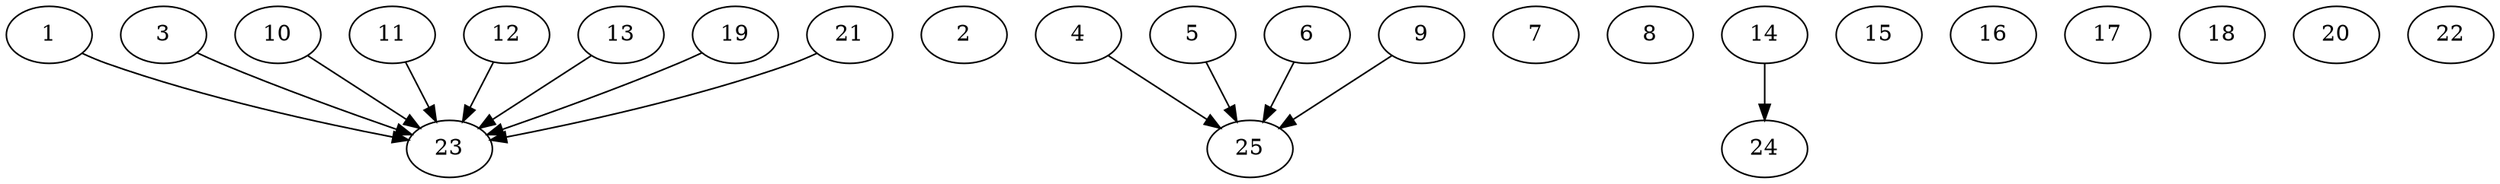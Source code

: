 // DAG automatically generated by daggen at Thu Oct  3 14:00:39 2019
// ./daggen --dot -n 25 --ccr 0.5 --fat 0.9 --regular 0.7 --density 0.6 --mindata 5242880 --maxdata 52428800 
digraph G {
  1 [size="34070528", alpha="0.02", expect_size="17035264"] 
  1 -> 23 [size ="17035264"]
  2 [size="86224896", alpha="0.20", expect_size="43112448"] 
  3 [size="96821248", alpha="0.06", expect_size="48410624"] 
  3 -> 23 [size ="48410624"]
  4 [size="100270080", alpha="0.07", expect_size="50135040"] 
  4 -> 25 [size ="50135040"]
  5 [size="57542656", alpha="0.07", expect_size="28771328"] 
  5 -> 25 [size ="28771328"]
  6 [size="80664576", alpha="0.04", expect_size="40332288"] 
  6 -> 25 [size ="40332288"]
  7 [size="13375488", alpha="0.03", expect_size="6687744"] 
  8 [size="21716992", alpha="0.03", expect_size="10858496"] 
  9 [size="99180544", alpha="0.09", expect_size="49590272"] 
  9 -> 25 [size ="49590272"]
  10 [size="83392512", alpha="0.08", expect_size="41696256"] 
  10 -> 23 [size ="41696256"]
  11 [size="47503360", alpha="0.16", expect_size="23751680"] 
  11 -> 23 [size ="23751680"]
  12 [size="59197440", alpha="0.09", expect_size="29598720"] 
  12 -> 23 [size ="29598720"]
  13 [size="57425920", alpha="0.01", expect_size="28712960"] 
  13 -> 23 [size ="28712960"]
  14 [size="86863872", alpha="0.01", expect_size="43431936"] 
  14 -> 24 [size ="43431936"]
  15 [size="25878528", alpha="0.10", expect_size="12939264"] 
  16 [size="57858048", alpha="0.06", expect_size="28929024"] 
  17 [size="76972032", alpha="0.10", expect_size="38486016"] 
  18 [size="89976832", alpha="0.18", expect_size="44988416"] 
  19 [size="104048640", alpha="0.13", expect_size="52024320"] 
  19 -> 23 [size ="52024320"]
  20 [size="51623936", alpha="0.06", expect_size="25811968"] 
  21 [size="89004032", alpha="0.05", expect_size="44502016"] 
  21 -> 23 [size ="44502016"]
  22 [size="70090752", alpha="0.19", expect_size="35045376"] 
  23 [size="17479680", alpha="0.12", expect_size="8739840"] 
  24 [size="24408064", alpha="0.03", expect_size="12204032"] 
  25 [size="30078976", alpha="0.05", expect_size="15039488"] 
}
